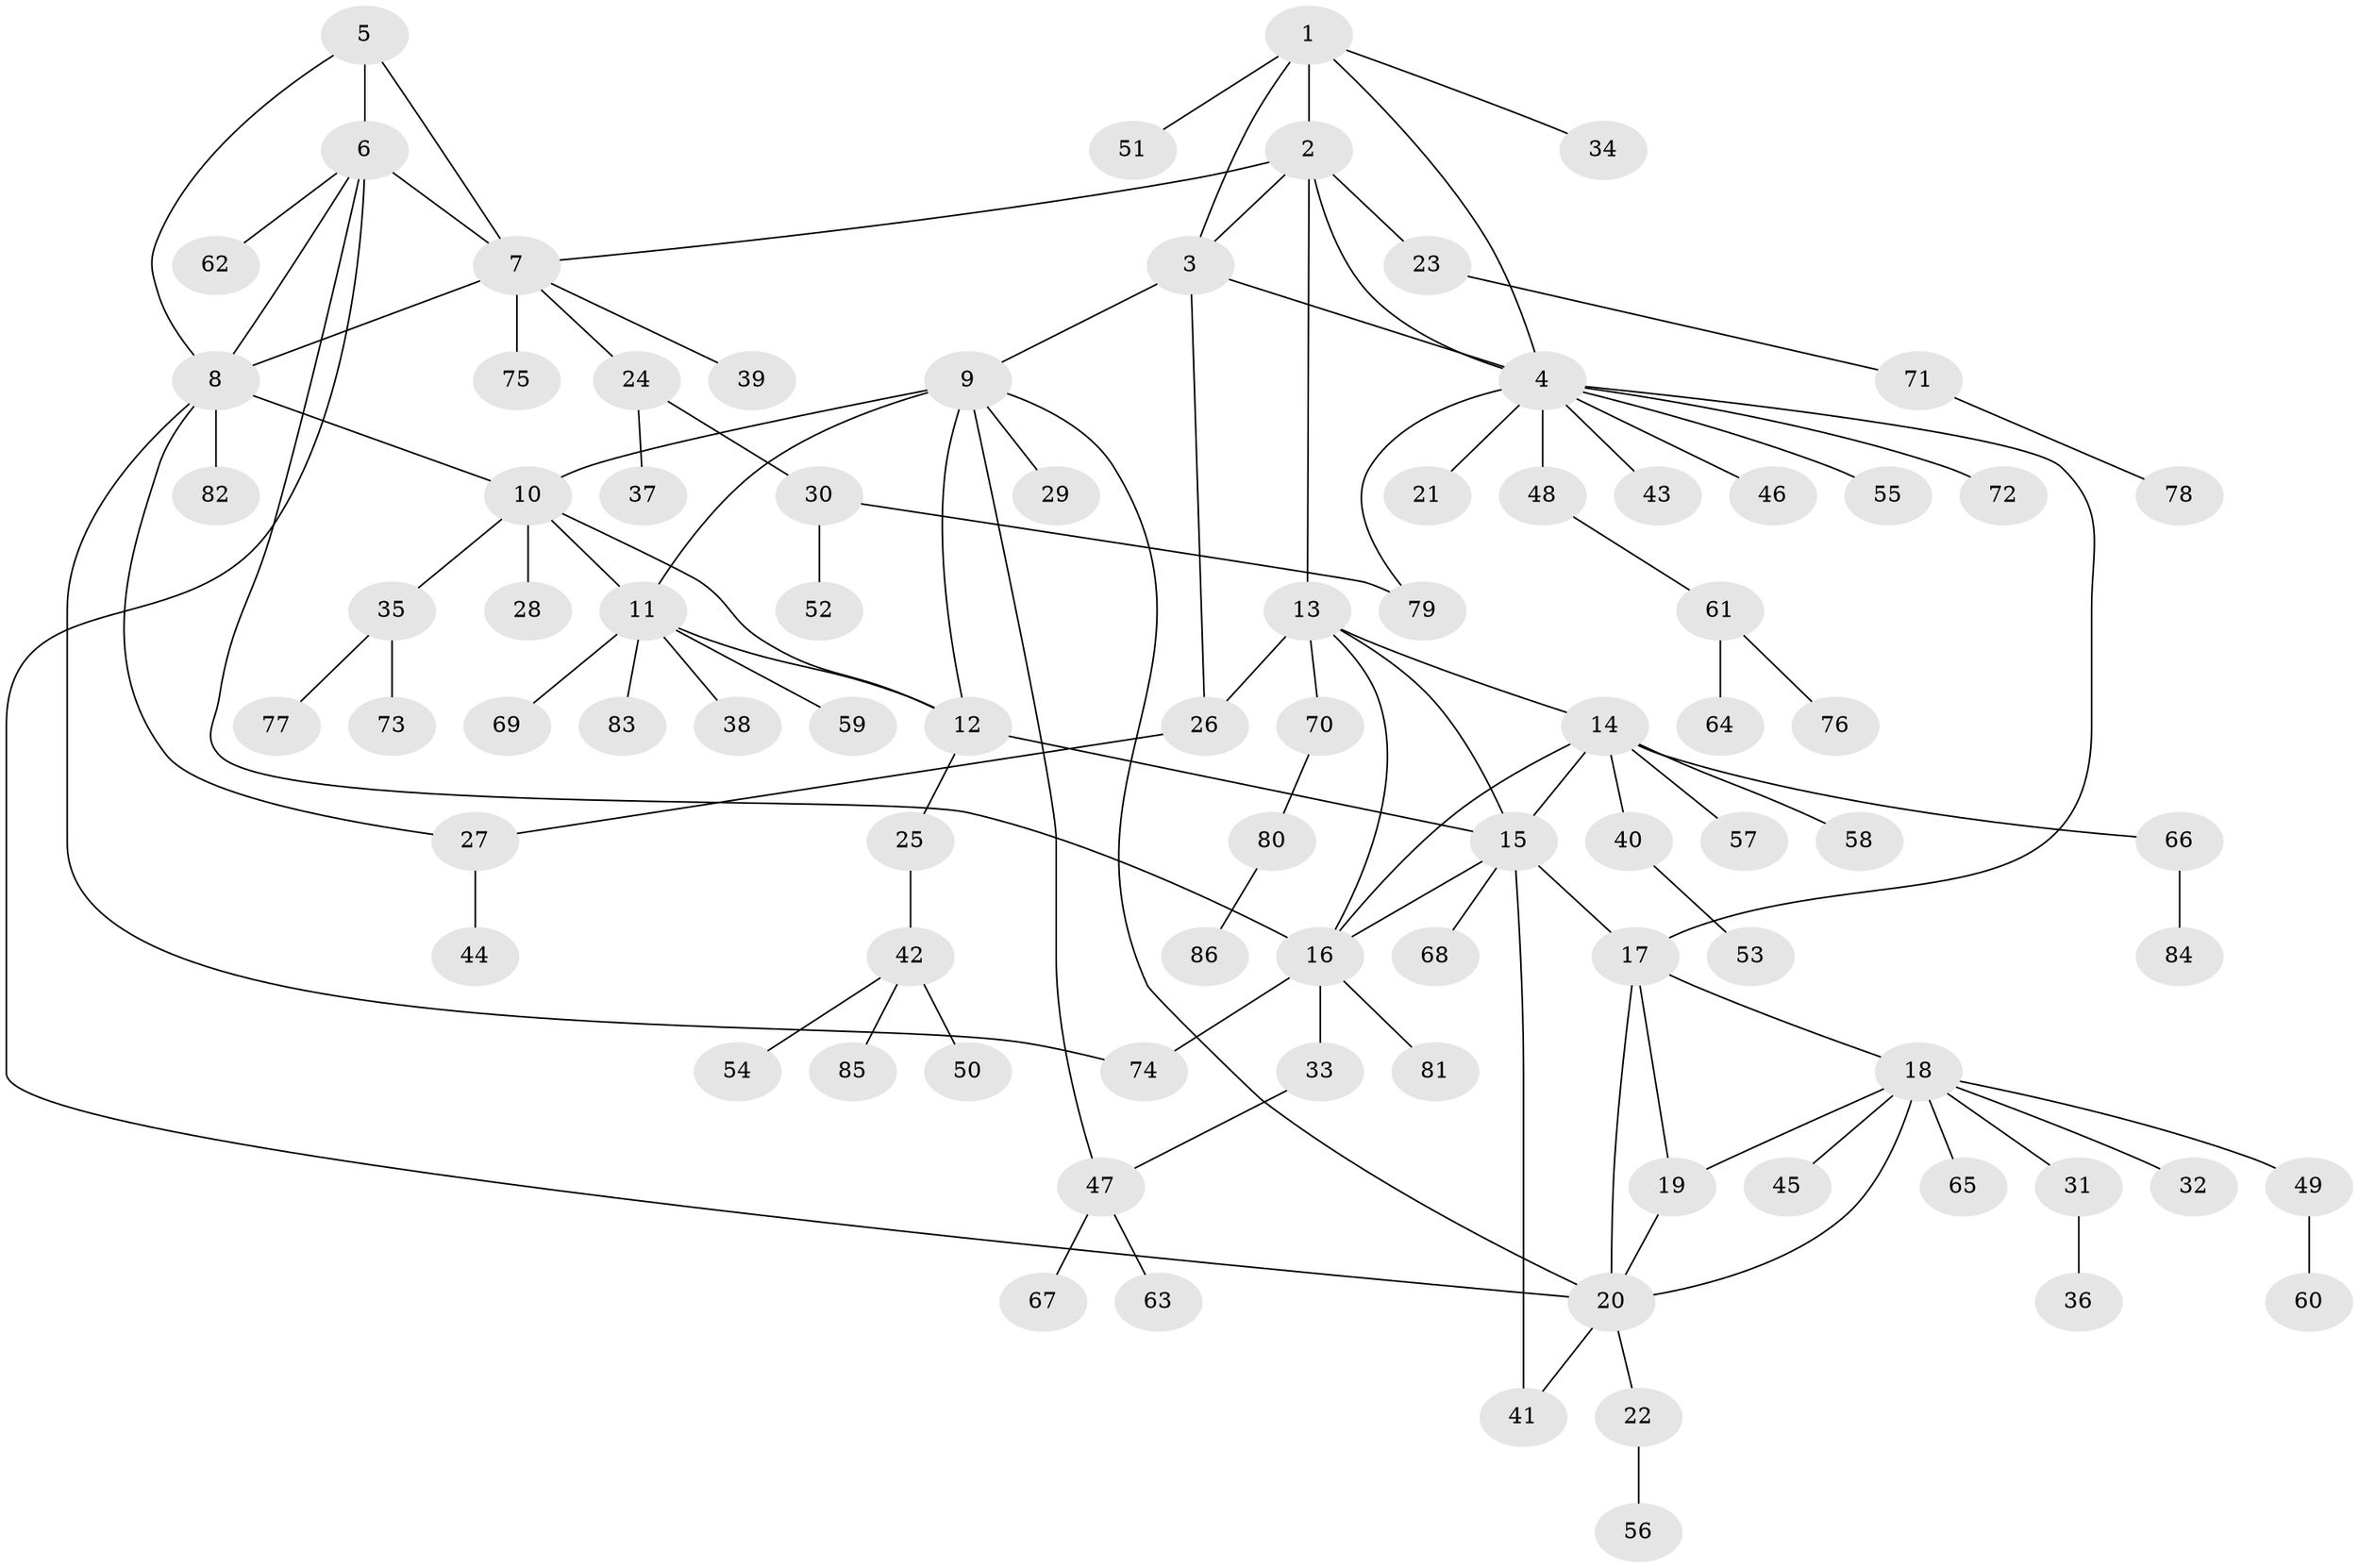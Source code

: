 // coarse degree distribution, {6: 0.15384615384615385, 4: 0.07692307692307693, 7: 0.038461538461538464, 5: 0.15384615384615385, 3: 0.11538461538461539, 2: 0.15384615384615385, 1: 0.3076923076923077}
// Generated by graph-tools (version 1.1) at 2025/52/03/04/25 22:52:09]
// undirected, 86 vertices, 112 edges
graph export_dot {
  node [color=gray90,style=filled];
  1;
  2;
  3;
  4;
  5;
  6;
  7;
  8;
  9;
  10;
  11;
  12;
  13;
  14;
  15;
  16;
  17;
  18;
  19;
  20;
  21;
  22;
  23;
  24;
  25;
  26;
  27;
  28;
  29;
  30;
  31;
  32;
  33;
  34;
  35;
  36;
  37;
  38;
  39;
  40;
  41;
  42;
  43;
  44;
  45;
  46;
  47;
  48;
  49;
  50;
  51;
  52;
  53;
  54;
  55;
  56;
  57;
  58;
  59;
  60;
  61;
  62;
  63;
  64;
  65;
  66;
  67;
  68;
  69;
  70;
  71;
  72;
  73;
  74;
  75;
  76;
  77;
  78;
  79;
  80;
  81;
  82;
  83;
  84;
  85;
  86;
  1 -- 2;
  1 -- 3;
  1 -- 4;
  1 -- 34;
  1 -- 51;
  2 -- 3;
  2 -- 4;
  2 -- 7;
  2 -- 13;
  2 -- 23;
  3 -- 4;
  3 -- 9;
  3 -- 26;
  4 -- 17;
  4 -- 21;
  4 -- 43;
  4 -- 46;
  4 -- 48;
  4 -- 55;
  4 -- 72;
  4 -- 79;
  5 -- 6;
  5 -- 7;
  5 -- 8;
  6 -- 7;
  6 -- 8;
  6 -- 16;
  6 -- 20;
  6 -- 62;
  7 -- 8;
  7 -- 24;
  7 -- 39;
  7 -- 75;
  8 -- 10;
  8 -- 27;
  8 -- 74;
  8 -- 82;
  9 -- 10;
  9 -- 11;
  9 -- 12;
  9 -- 20;
  9 -- 29;
  9 -- 47;
  10 -- 11;
  10 -- 12;
  10 -- 28;
  10 -- 35;
  11 -- 12;
  11 -- 38;
  11 -- 59;
  11 -- 69;
  11 -- 83;
  12 -- 15;
  12 -- 25;
  13 -- 14;
  13 -- 15;
  13 -- 16;
  13 -- 26;
  13 -- 70;
  14 -- 15;
  14 -- 16;
  14 -- 40;
  14 -- 57;
  14 -- 58;
  14 -- 66;
  15 -- 16;
  15 -- 17;
  15 -- 41;
  15 -- 68;
  16 -- 33;
  16 -- 74;
  16 -- 81;
  17 -- 18;
  17 -- 19;
  17 -- 20;
  18 -- 19;
  18 -- 20;
  18 -- 31;
  18 -- 32;
  18 -- 45;
  18 -- 49;
  18 -- 65;
  19 -- 20;
  20 -- 22;
  20 -- 41;
  22 -- 56;
  23 -- 71;
  24 -- 30;
  24 -- 37;
  25 -- 42;
  26 -- 27;
  27 -- 44;
  30 -- 52;
  30 -- 79;
  31 -- 36;
  33 -- 47;
  35 -- 73;
  35 -- 77;
  40 -- 53;
  42 -- 50;
  42 -- 54;
  42 -- 85;
  47 -- 63;
  47 -- 67;
  48 -- 61;
  49 -- 60;
  61 -- 64;
  61 -- 76;
  66 -- 84;
  70 -- 80;
  71 -- 78;
  80 -- 86;
}
